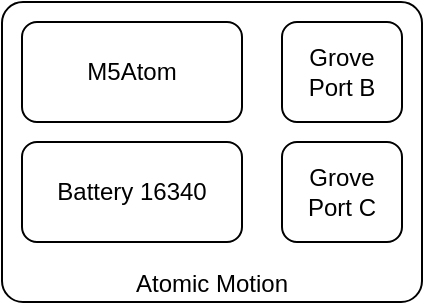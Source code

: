 <mxfile version="26.0.10">
  <diagram name="Page-1" id="ahD3JFqW59ySNAQjSEf0">
    <mxGraphModel dx="952" dy="526" grid="1" gridSize="10" guides="1" tooltips="1" connect="1" arrows="1" fold="1" page="1" pageScale="1" pageWidth="850" pageHeight="1100" math="0" shadow="0">
      <root>
        <mxCell id="0" />
        <mxCell id="1" parent="0" />
        <mxCell id="eZgw8Ieda-kZLaANVyQH-3" value="Atomic Motion" style="rounded=1;whiteSpace=wrap;html=1;align=center;verticalAlign=bottom;arcSize=7;" vertex="1" parent="1">
          <mxGeometry x="380" y="220" width="210" height="150" as="geometry" />
        </mxCell>
        <mxCell id="eZgw8Ieda-kZLaANVyQH-2" value="M5Atom" style="rounded=1;whiteSpace=wrap;html=1;" vertex="1" parent="1">
          <mxGeometry x="390" y="230" width="110" height="50" as="geometry" />
        </mxCell>
        <mxCell id="eZgw8Ieda-kZLaANVyQH-4" value="Battery 16340" style="rounded=1;whiteSpace=wrap;html=1;" vertex="1" parent="1">
          <mxGeometry x="390" y="290" width="110" height="50" as="geometry" />
        </mxCell>
        <mxCell id="eZgw8Ieda-kZLaANVyQH-5" value="Grove&lt;br&gt;Port B" style="rounded=1;whiteSpace=wrap;html=1;" vertex="1" parent="1">
          <mxGeometry x="520" y="230" width="60" height="50" as="geometry" />
        </mxCell>
        <mxCell id="eZgw8Ieda-kZLaANVyQH-6" value="Grove&lt;br&gt;Port C" style="rounded=1;whiteSpace=wrap;html=1;" vertex="1" parent="1">
          <mxGeometry x="520" y="290" width="60" height="50" as="geometry" />
        </mxCell>
      </root>
    </mxGraphModel>
  </diagram>
</mxfile>
